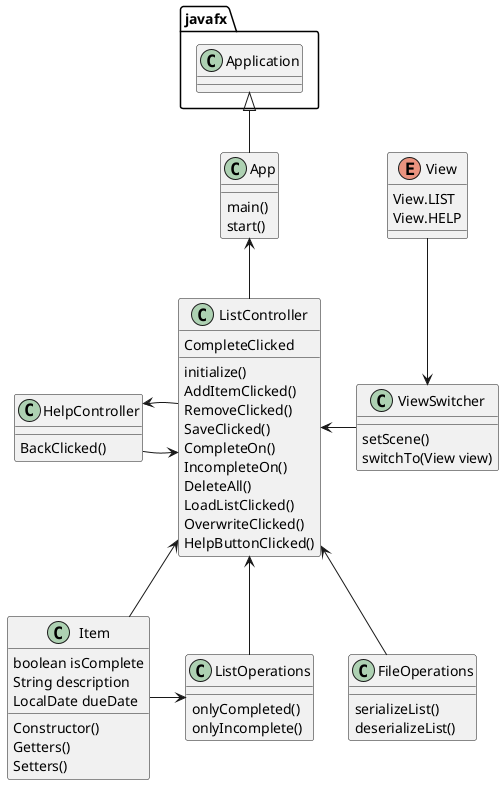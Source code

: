 @startuml
'https://plantuml.com/class-diagram

class App {
main()
start()
}

enum View{
View.LIST
View.HELP
}

class ViewSwitcher{
setScene()
switchTo(View view)
}

class ListOperations {
onlyCompleted()
onlyIncomplete()
}

class ListController {
initialize()
AddItemClicked()
RemoveClicked()
CompleteClicked
SaveClicked()
CompleteOn()
IncompleteOn()
DeleteAll()
LoadListClicked()
OverwriteClicked()
HelpButtonClicked()
}

class Item {
boolean isComplete
String description
LocalDate dueDate
Constructor()
Getters()
Setters()
}


class FileOperations {
serializeList()
deserializeList()
}

class HelpController{
BackClicked()
}

javafx.Application <|-- App
App <-- ListController

HelpController -> ListController
HelpController <- ListController
ListController <--  ListOperations
ListController <-- Item
Item -> ListOperations
ListController <-- FileOperations
ListController <- ViewSwitcher
View --> ViewSwitcher



@enduml
